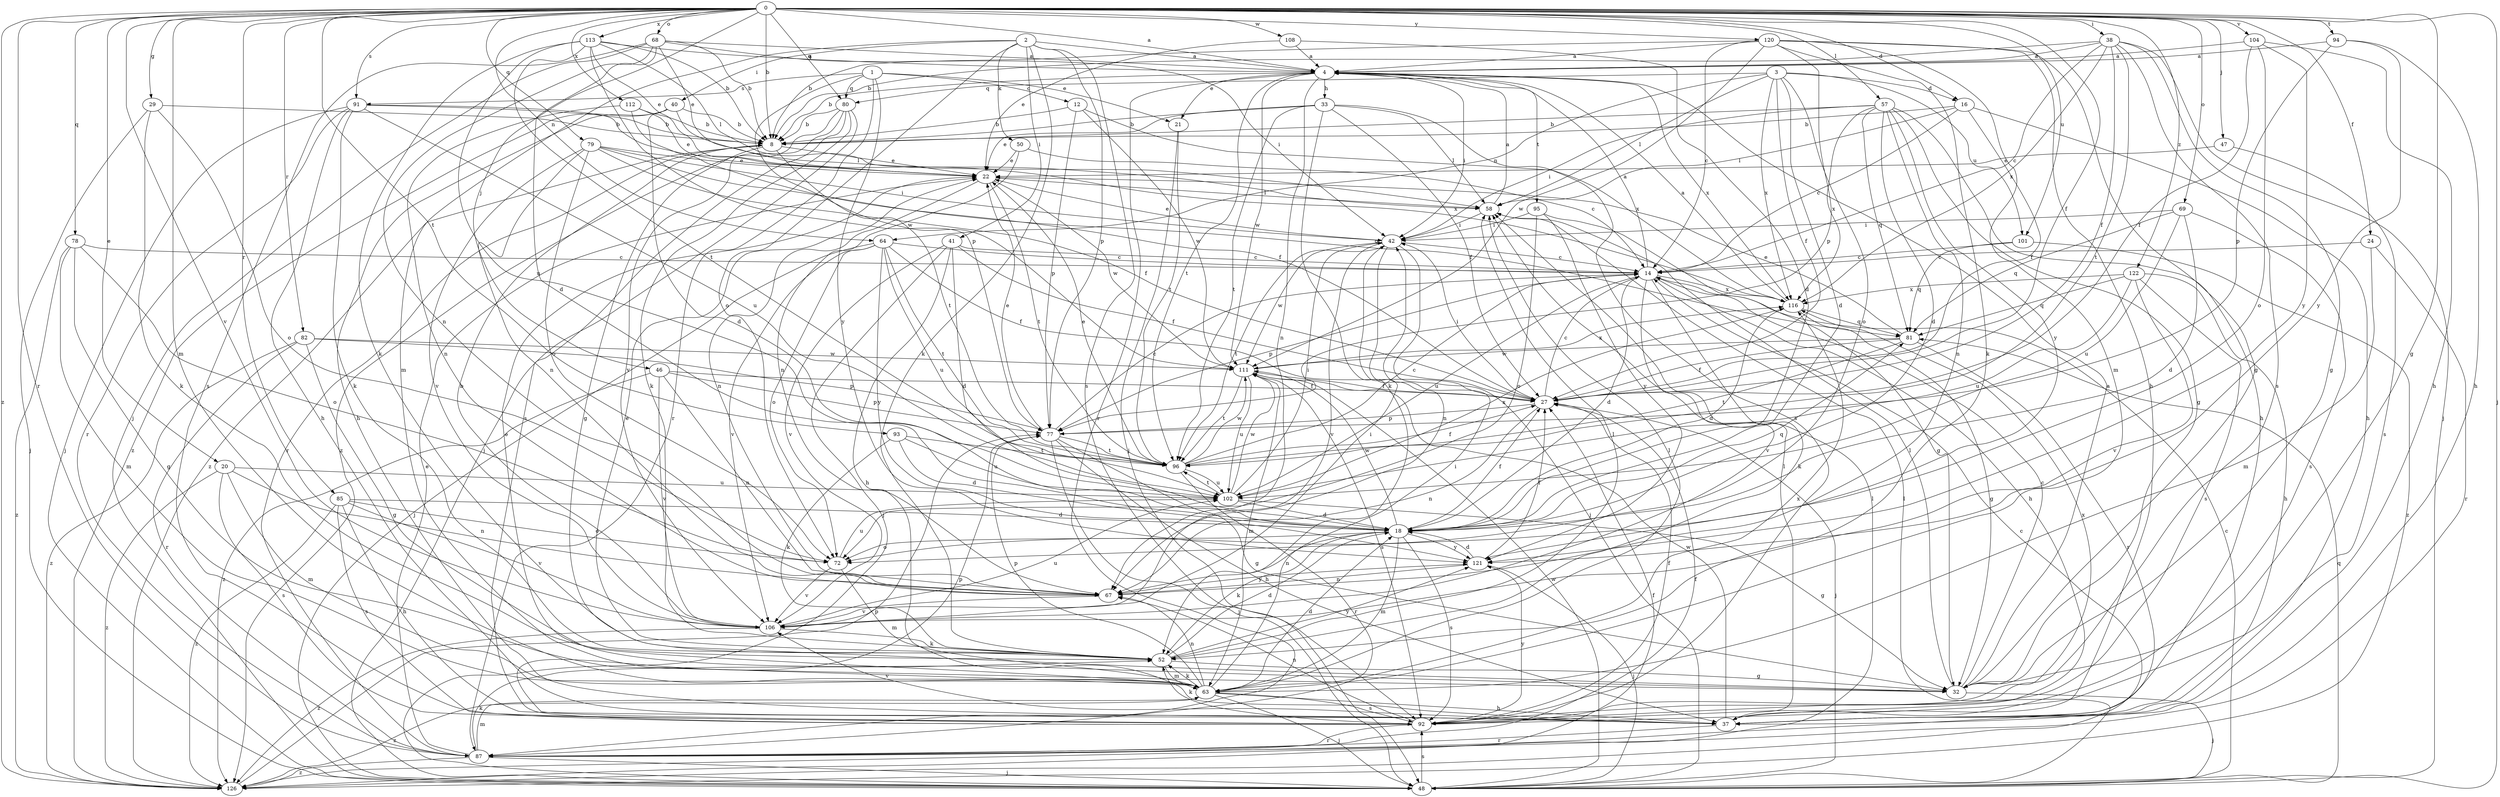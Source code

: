 strict digraph  {
0;
1;
2;
3;
4;
8;
12;
14;
16;
18;
20;
21;
22;
24;
27;
29;
32;
33;
37;
38;
40;
41;
42;
46;
47;
48;
50;
52;
57;
58;
63;
64;
67;
68;
69;
72;
77;
78;
79;
80;
81;
82;
85;
87;
91;
92;
93;
94;
95;
96;
101;
102;
104;
106;
108;
111;
112;
113;
116;
120;
121;
122;
126;
0 -> 4  [label=a];
0 -> 8  [label=b];
0 -> 16  [label=d];
0 -> 20  [label=e];
0 -> 24  [label=f];
0 -> 27  [label=f];
0 -> 29  [label=g];
0 -> 32  [label=g];
0 -> 38  [label=i];
0 -> 46  [label=j];
0 -> 47  [label=j];
0 -> 48  [label=j];
0 -> 57  [label=l];
0 -> 63  [label=m];
0 -> 64  [label=n];
0 -> 68  [label=o];
0 -> 69  [label=o];
0 -> 78  [label=q];
0 -> 79  [label=q];
0 -> 80  [label=q];
0 -> 82  [label=r];
0 -> 85  [label=r];
0 -> 87  [label=r];
0 -> 91  [label=s];
0 -> 93  [label=t];
0 -> 94  [label=t];
0 -> 101  [label=u];
0 -> 104  [label=v];
0 -> 106  [label=v];
0 -> 108  [label=w];
0 -> 112  [label=x];
0 -> 113  [label=x];
0 -> 120  [label=y];
0 -> 122  [label=z];
0 -> 126  [label=z];
1 -> 12  [label=c];
1 -> 21  [label=e];
1 -> 80  [label=q];
1 -> 87  [label=r];
1 -> 91  [label=s];
1 -> 111  [label=w];
1 -> 121  [label=y];
2 -> 4  [label=a];
2 -> 40  [label=i];
2 -> 41  [label=i];
2 -> 50  [label=k];
2 -> 52  [label=k];
2 -> 63  [label=m];
2 -> 72  [label=o];
2 -> 77  [label=p];
2 -> 92  [label=s];
3 -> 16  [label=d];
3 -> 18  [label=d];
3 -> 27  [label=f];
3 -> 58  [label=l];
3 -> 64  [label=n];
3 -> 72  [label=o];
3 -> 80  [label=q];
3 -> 101  [label=u];
3 -> 116  [label=x];
4 -> 8  [label=b];
4 -> 21  [label=e];
4 -> 33  [label=h];
4 -> 42  [label=i];
4 -> 67  [label=n];
4 -> 87  [label=r];
4 -> 95  [label=t];
4 -> 96  [label=t];
4 -> 111  [label=w];
4 -> 116  [label=x];
8 -> 22  [label=e];
8 -> 32  [label=g];
8 -> 87  [label=r];
8 -> 96  [label=t];
8 -> 126  [label=z];
12 -> 8  [label=b];
12 -> 77  [label=p];
12 -> 111  [label=w];
12 -> 116  [label=x];
14 -> 4  [label=a];
14 -> 18  [label=d];
14 -> 37  [label=h];
14 -> 52  [label=k];
14 -> 77  [label=p];
14 -> 102  [label=u];
14 -> 106  [label=v];
14 -> 116  [label=x];
16 -> 8  [label=b];
16 -> 14  [label=c];
16 -> 27  [label=f];
16 -> 37  [label=h];
16 -> 58  [label=l];
18 -> 27  [label=f];
18 -> 52  [label=k];
18 -> 63  [label=m];
18 -> 67  [label=n];
18 -> 72  [label=o];
18 -> 81  [label=q];
18 -> 92  [label=s];
18 -> 111  [label=w];
18 -> 121  [label=y];
20 -> 63  [label=m];
20 -> 67  [label=n];
20 -> 92  [label=s];
20 -> 102  [label=u];
20 -> 126  [label=z];
21 -> 48  [label=j];
21 -> 96  [label=t];
22 -> 58  [label=l];
22 -> 67  [label=n];
22 -> 96  [label=t];
22 -> 111  [label=w];
24 -> 14  [label=c];
24 -> 63  [label=m];
24 -> 87  [label=r];
27 -> 14  [label=c];
27 -> 42  [label=i];
27 -> 48  [label=j];
27 -> 67  [label=n];
27 -> 77  [label=p];
29 -> 8  [label=b];
29 -> 48  [label=j];
29 -> 52  [label=k];
29 -> 72  [label=o];
32 -> 4  [label=a];
32 -> 14  [label=c];
32 -> 48  [label=j];
32 -> 58  [label=l];
33 -> 8  [label=b];
33 -> 22  [label=e];
33 -> 27  [label=f];
33 -> 52  [label=k];
33 -> 58  [label=l];
33 -> 92  [label=s];
33 -> 96  [label=t];
37 -> 58  [label=l];
37 -> 87  [label=r];
37 -> 106  [label=v];
37 -> 111  [label=w];
38 -> 4  [label=a];
38 -> 8  [label=b];
38 -> 14  [label=c];
38 -> 27  [label=f];
38 -> 32  [label=g];
38 -> 48  [label=j];
38 -> 92  [label=s];
38 -> 96  [label=t];
38 -> 116  [label=x];
40 -> 8  [label=b];
40 -> 18  [label=d];
40 -> 37  [label=h];
40 -> 58  [label=l];
40 -> 126  [label=z];
41 -> 14  [label=c];
41 -> 18  [label=d];
41 -> 27  [label=f];
41 -> 37  [label=h];
41 -> 48  [label=j];
41 -> 106  [label=v];
42 -> 14  [label=c];
42 -> 22  [label=e];
42 -> 48  [label=j];
42 -> 67  [label=n];
42 -> 96  [label=t];
42 -> 106  [label=v];
42 -> 111  [label=w];
46 -> 27  [label=f];
46 -> 67  [label=n];
46 -> 77  [label=p];
46 -> 106  [label=v];
46 -> 126  [label=z];
47 -> 22  [label=e];
47 -> 92  [label=s];
48 -> 14  [label=c];
48 -> 58  [label=l];
48 -> 81  [label=q];
48 -> 92  [label=s];
48 -> 111  [label=w];
50 -> 14  [label=c];
50 -> 22  [label=e];
50 -> 67  [label=n];
52 -> 18  [label=d];
52 -> 22  [label=e];
52 -> 32  [label=g];
52 -> 58  [label=l];
52 -> 63  [label=m];
52 -> 121  [label=y];
57 -> 8  [label=b];
57 -> 18  [label=d];
57 -> 32  [label=g];
57 -> 37  [label=h];
57 -> 42  [label=i];
57 -> 67  [label=n];
57 -> 81  [label=q];
57 -> 116  [label=x];
57 -> 121  [label=y];
58 -> 4  [label=a];
58 -> 42  [label=i];
63 -> 18  [label=d];
63 -> 22  [label=e];
63 -> 37  [label=h];
63 -> 42  [label=i];
63 -> 48  [label=j];
63 -> 52  [label=k];
63 -> 58  [label=l];
63 -> 67  [label=n];
63 -> 77  [label=p];
63 -> 92  [label=s];
63 -> 116  [label=x];
63 -> 126  [label=z];
64 -> 14  [label=c];
64 -> 27  [label=f];
64 -> 48  [label=j];
64 -> 72  [label=o];
64 -> 96  [label=t];
64 -> 102  [label=u];
64 -> 106  [label=v];
64 -> 121  [label=y];
67 -> 106  [label=v];
67 -> 121  [label=y];
68 -> 4  [label=a];
68 -> 8  [label=b];
68 -> 18  [label=d];
68 -> 22  [label=e];
68 -> 42  [label=i];
68 -> 48  [label=j];
68 -> 67  [label=n];
68 -> 92  [label=s];
69 -> 18  [label=d];
69 -> 42  [label=i];
69 -> 81  [label=q];
69 -> 92  [label=s];
69 -> 102  [label=u];
72 -> 63  [label=m];
72 -> 102  [label=u];
72 -> 106  [label=v];
77 -> 14  [label=c];
77 -> 22  [label=e];
77 -> 32  [label=g];
77 -> 37  [label=h];
77 -> 48  [label=j];
77 -> 96  [label=t];
78 -> 14  [label=c];
78 -> 32  [label=g];
78 -> 63  [label=m];
78 -> 72  [label=o];
78 -> 126  [label=z];
79 -> 22  [label=e];
79 -> 27  [label=f];
79 -> 42  [label=i];
79 -> 67  [label=n];
79 -> 72  [label=o];
79 -> 81  [label=q];
79 -> 106  [label=v];
80 -> 8  [label=b];
80 -> 48  [label=j];
80 -> 52  [label=k];
80 -> 92  [label=s];
80 -> 106  [label=v];
80 -> 126  [label=z];
81 -> 22  [label=e];
81 -> 27  [label=f];
81 -> 87  [label=r];
81 -> 96  [label=t];
81 -> 111  [label=w];
82 -> 32  [label=g];
82 -> 77  [label=p];
82 -> 87  [label=r];
82 -> 111  [label=w];
82 -> 126  [label=z];
85 -> 18  [label=d];
85 -> 37  [label=h];
85 -> 72  [label=o];
85 -> 92  [label=s];
85 -> 106  [label=v];
85 -> 126  [label=z];
87 -> 22  [label=e];
87 -> 27  [label=f];
87 -> 48  [label=j];
87 -> 52  [label=k];
87 -> 63  [label=m];
87 -> 126  [label=z];
91 -> 8  [label=b];
91 -> 37  [label=h];
91 -> 48  [label=j];
91 -> 52  [label=k];
91 -> 87  [label=r];
91 -> 102  [label=u];
91 -> 116  [label=x];
92 -> 27  [label=f];
92 -> 52  [label=k];
92 -> 67  [label=n];
92 -> 77  [label=p];
92 -> 87  [label=r];
92 -> 116  [label=x];
92 -> 121  [label=y];
93 -> 18  [label=d];
93 -> 52  [label=k];
93 -> 96  [label=t];
93 -> 102  [label=u];
94 -> 4  [label=a];
94 -> 37  [label=h];
94 -> 77  [label=p];
94 -> 121  [label=y];
95 -> 32  [label=g];
95 -> 42  [label=i];
95 -> 72  [label=o];
95 -> 121  [label=y];
96 -> 14  [label=c];
96 -> 22  [label=e];
96 -> 27  [label=f];
96 -> 87  [label=r];
96 -> 102  [label=u];
96 -> 111  [label=w];
101 -> 14  [label=c];
101 -> 81  [label=q];
101 -> 126  [label=z];
102 -> 18  [label=d];
102 -> 32  [label=g];
102 -> 42  [label=i];
102 -> 96  [label=t];
102 -> 111  [label=w];
102 -> 116  [label=x];
104 -> 4  [label=a];
104 -> 27  [label=f];
104 -> 37  [label=h];
104 -> 72  [label=o];
104 -> 121  [label=y];
106 -> 8  [label=b];
106 -> 42  [label=i];
106 -> 52  [label=k];
106 -> 102  [label=u];
106 -> 126  [label=z];
108 -> 4  [label=a];
108 -> 18  [label=d];
108 -> 22  [label=e];
111 -> 27  [label=f];
111 -> 63  [label=m];
111 -> 92  [label=s];
111 -> 96  [label=t];
111 -> 102  [label=u];
111 -> 116  [label=x];
112 -> 8  [label=b];
112 -> 22  [label=e];
112 -> 27  [label=f];
112 -> 67  [label=n];
113 -> 4  [label=a];
113 -> 8  [label=b];
113 -> 22  [label=e];
113 -> 52  [label=k];
113 -> 58  [label=l];
113 -> 77  [label=p];
113 -> 96  [label=t];
113 -> 102  [label=u];
116 -> 4  [label=a];
116 -> 18  [label=d];
116 -> 32  [label=g];
116 -> 81  [label=q];
120 -> 4  [label=a];
120 -> 8  [label=b];
120 -> 14  [label=c];
120 -> 32  [label=g];
120 -> 37  [label=h];
120 -> 52  [label=k];
120 -> 63  [label=m];
120 -> 77  [label=p];
120 -> 111  [label=w];
121 -> 18  [label=d];
121 -> 27  [label=f];
121 -> 48  [label=j];
121 -> 67  [label=n];
122 -> 37  [label=h];
122 -> 81  [label=q];
122 -> 92  [label=s];
122 -> 102  [label=u];
122 -> 106  [label=v];
122 -> 116  [label=x];
126 -> 14  [label=c];
126 -> 27  [label=f];
126 -> 58  [label=l];
126 -> 77  [label=p];
}
